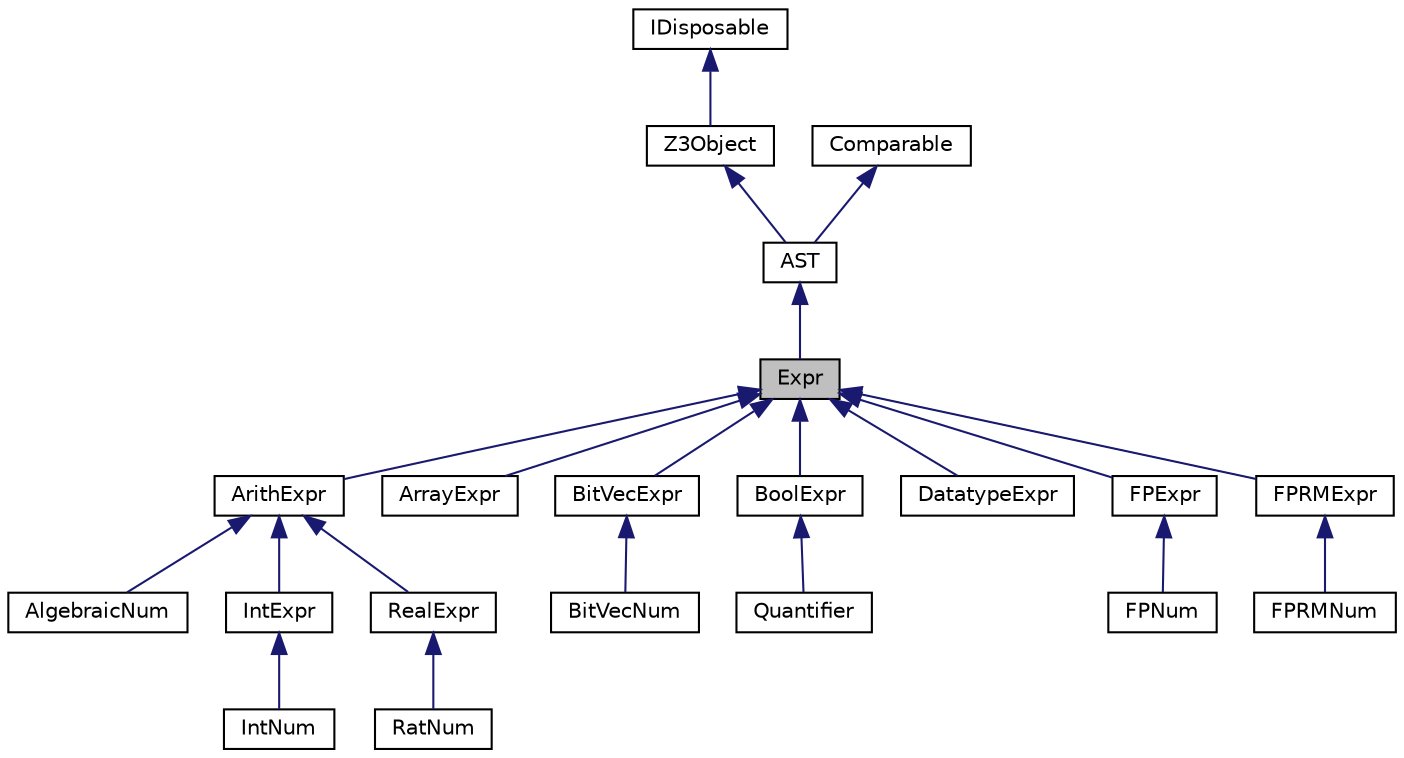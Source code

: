 digraph "Expr"
{
  edge [fontname="Helvetica",fontsize="10",labelfontname="Helvetica",labelfontsize="10"];
  node [fontname="Helvetica",fontsize="10",shape=record];
  Node1 [label="Expr",height=0.2,width=0.4,color="black", fillcolor="grey75", style="filled", fontcolor="black"];
  Node2 -> Node1 [dir="back",color="midnightblue",fontsize="10",style="solid",fontname="Helvetica"];
  Node2 [label="AST",height=0.2,width=0.4,color="black", fillcolor="white", style="filled",URL="$classcom_1_1microsoft_1_1z3_1_1_a_s_t.html"];
  Node3 -> Node2 [dir="back",color="midnightblue",fontsize="10",style="solid",fontname="Helvetica"];
  Node3 [label="Z3Object",height=0.2,width=0.4,color="black", fillcolor="white", style="filled",URL="$classcom_1_1microsoft_1_1z3_1_1_z3_object.html"];
  Node4 -> Node3 [dir="back",color="midnightblue",fontsize="10",style="solid",fontname="Helvetica"];
  Node4 [label="IDisposable",height=0.2,width=0.4,color="black", fillcolor="white", style="filled",URL="$classcom_1_1microsoft_1_1z3_1_1_i_disposable.html"];
  Node5 -> Node2 [dir="back",color="midnightblue",fontsize="10",style="solid",fontname="Helvetica"];
  Node5 [label="Comparable",height=0.2,width=0.4,color="black", fillcolor="white", style="filled",URL="$class_comparable.html"];
  Node1 -> Node6 [dir="back",color="midnightblue",fontsize="10",style="solid",fontname="Helvetica"];
  Node6 [label="ArithExpr",height=0.2,width=0.4,color="black", fillcolor="white", style="filled",URL="$classcom_1_1microsoft_1_1z3_1_1_arith_expr.html"];
  Node6 -> Node7 [dir="back",color="midnightblue",fontsize="10",style="solid",fontname="Helvetica"];
  Node7 [label="AlgebraicNum",height=0.2,width=0.4,color="black", fillcolor="white", style="filled",URL="$classcom_1_1microsoft_1_1z3_1_1_algebraic_num.html"];
  Node6 -> Node8 [dir="back",color="midnightblue",fontsize="10",style="solid",fontname="Helvetica"];
  Node8 [label="IntExpr",height=0.2,width=0.4,color="black", fillcolor="white", style="filled",URL="$classcom_1_1microsoft_1_1z3_1_1_int_expr.html"];
  Node8 -> Node9 [dir="back",color="midnightblue",fontsize="10",style="solid",fontname="Helvetica"];
  Node9 [label="IntNum",height=0.2,width=0.4,color="black", fillcolor="white", style="filled",URL="$classcom_1_1microsoft_1_1z3_1_1_int_num.html"];
  Node6 -> Node10 [dir="back",color="midnightblue",fontsize="10",style="solid",fontname="Helvetica"];
  Node10 [label="RealExpr",height=0.2,width=0.4,color="black", fillcolor="white", style="filled",URL="$classcom_1_1microsoft_1_1z3_1_1_real_expr.html"];
  Node10 -> Node11 [dir="back",color="midnightblue",fontsize="10",style="solid",fontname="Helvetica"];
  Node11 [label="RatNum",height=0.2,width=0.4,color="black", fillcolor="white", style="filled",URL="$classcom_1_1microsoft_1_1z3_1_1_rat_num.html"];
  Node1 -> Node12 [dir="back",color="midnightblue",fontsize="10",style="solid",fontname="Helvetica"];
  Node12 [label="ArrayExpr",height=0.2,width=0.4,color="black", fillcolor="white", style="filled",URL="$classcom_1_1microsoft_1_1z3_1_1_array_expr.html"];
  Node1 -> Node13 [dir="back",color="midnightblue",fontsize="10",style="solid",fontname="Helvetica"];
  Node13 [label="BitVecExpr",height=0.2,width=0.4,color="black", fillcolor="white", style="filled",URL="$classcom_1_1microsoft_1_1z3_1_1_bit_vec_expr.html"];
  Node13 -> Node14 [dir="back",color="midnightblue",fontsize="10",style="solid",fontname="Helvetica"];
  Node14 [label="BitVecNum",height=0.2,width=0.4,color="black", fillcolor="white", style="filled",URL="$classcom_1_1microsoft_1_1z3_1_1_bit_vec_num.html"];
  Node1 -> Node15 [dir="back",color="midnightblue",fontsize="10",style="solid",fontname="Helvetica"];
  Node15 [label="BoolExpr",height=0.2,width=0.4,color="black", fillcolor="white", style="filled",URL="$classcom_1_1microsoft_1_1z3_1_1_bool_expr.html"];
  Node15 -> Node16 [dir="back",color="midnightblue",fontsize="10",style="solid",fontname="Helvetica"];
  Node16 [label="Quantifier",height=0.2,width=0.4,color="black", fillcolor="white", style="filled",URL="$classcom_1_1microsoft_1_1z3_1_1_quantifier.html"];
  Node1 -> Node17 [dir="back",color="midnightblue",fontsize="10",style="solid",fontname="Helvetica"];
  Node17 [label="DatatypeExpr",height=0.2,width=0.4,color="black", fillcolor="white", style="filled",URL="$classcom_1_1microsoft_1_1z3_1_1_datatype_expr.html"];
  Node1 -> Node18 [dir="back",color="midnightblue",fontsize="10",style="solid",fontname="Helvetica"];
  Node18 [label="FPExpr",height=0.2,width=0.4,color="black", fillcolor="white", style="filled",URL="$classcom_1_1microsoft_1_1z3_1_1_f_p_expr.html"];
  Node18 -> Node19 [dir="back",color="midnightblue",fontsize="10",style="solid",fontname="Helvetica"];
  Node19 [label="FPNum",height=0.2,width=0.4,color="black", fillcolor="white", style="filled",URL="$classcom_1_1microsoft_1_1z3_1_1_f_p_num.html"];
  Node1 -> Node20 [dir="back",color="midnightblue",fontsize="10",style="solid",fontname="Helvetica"];
  Node20 [label="FPRMExpr",height=0.2,width=0.4,color="black", fillcolor="white", style="filled",URL="$classcom_1_1microsoft_1_1z3_1_1_f_p_r_m_expr.html"];
  Node20 -> Node21 [dir="back",color="midnightblue",fontsize="10",style="solid",fontname="Helvetica"];
  Node21 [label="FPRMNum",height=0.2,width=0.4,color="black", fillcolor="white", style="filled",URL="$classcom_1_1microsoft_1_1z3_1_1_f_p_r_m_num.html"];
}
